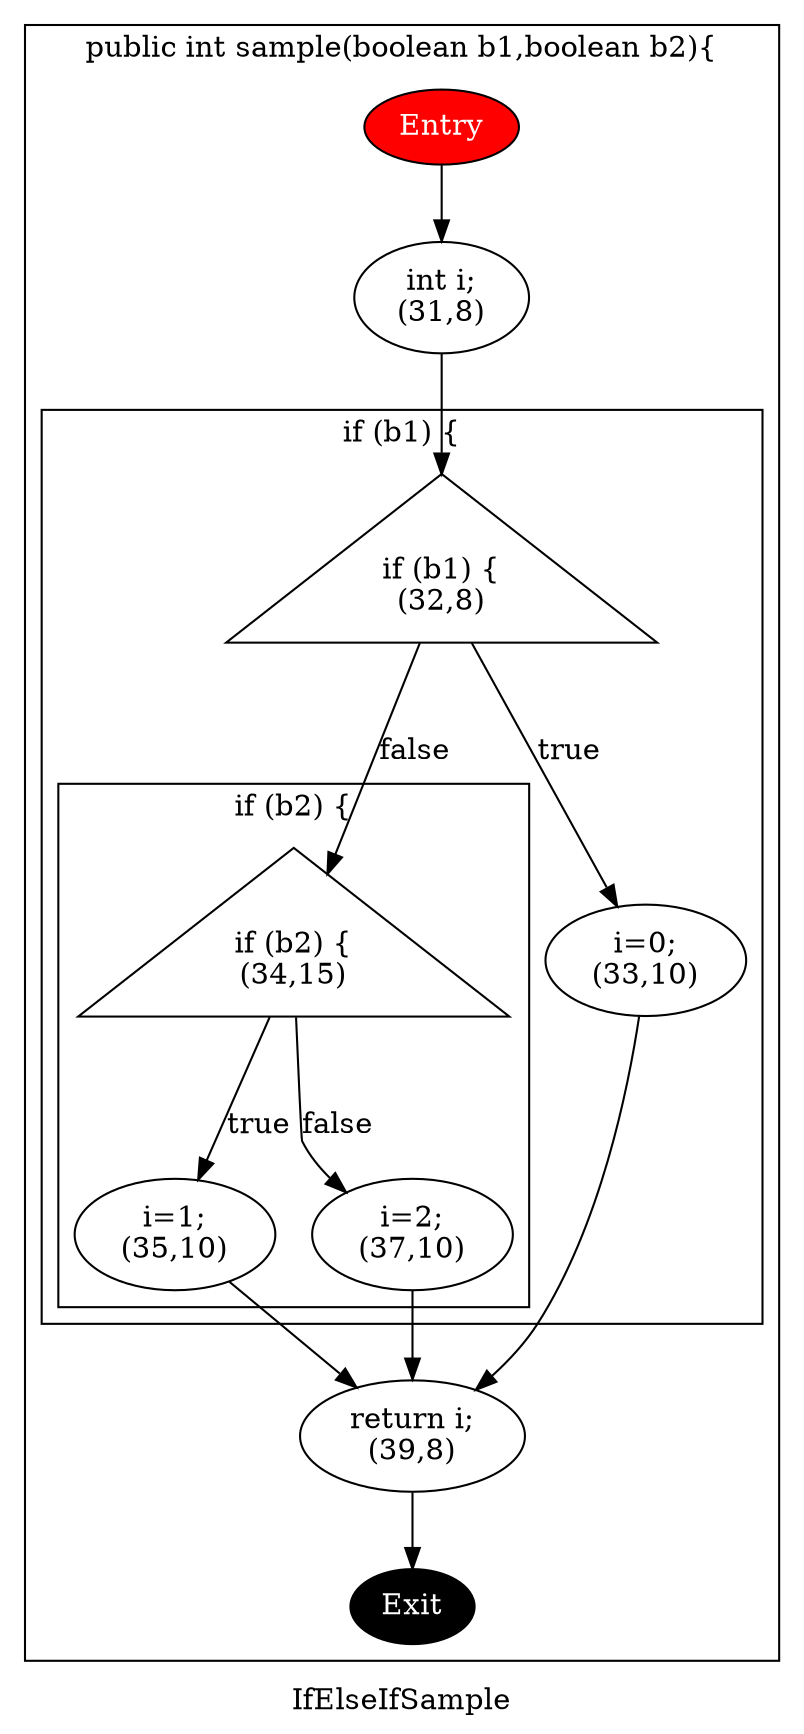 digraph IfElseIfSample {
label="IfElseIfSample";

Entry -> _31_8
_31_8 -> _32_8
_32_8 -> _33_10 [label="true"];
_32_8 -> _34_15 [label="false"];
_33_10 -> _39_8
_34_15 -> _35_10 [label="true"];
_34_15 -> _37_10 [label="false"];
_35_10 -> _39_8
_37_10 -> _39_8
_39_8 -> Exit

subgraph cluster_1154_public_int_sample_boolean_b1_boolean_b2__ {
label="public int sample(boolean b1,boolean b2){";
Entry [style="filled" fillcolor="red"   fontcolor="white"];
_31_8 [label="int i;\n(31,8)"];
_39_8 [label="return i;\n(39,8)"];
Exit  [style="filled" fillcolor="black" fontcolor="white"];

subgraph cluster_1209_if__b1___ {
label="if (b1) {";
_32_8 [label="if (b1) {\n(32,8)",shape="triangle"];
_33_10 [label="i=0;\n(33,10)"];

subgraph cluster_1238_if__b2___ {
label="if (b2) {";
_34_15 [label="if (b2) {\n(34,15)",shape="triangle"];
_35_10 [label="i=1;\n(35,10)"];
_37_10 [label="i=2;\n(37,10)"];
}
}
}
}

